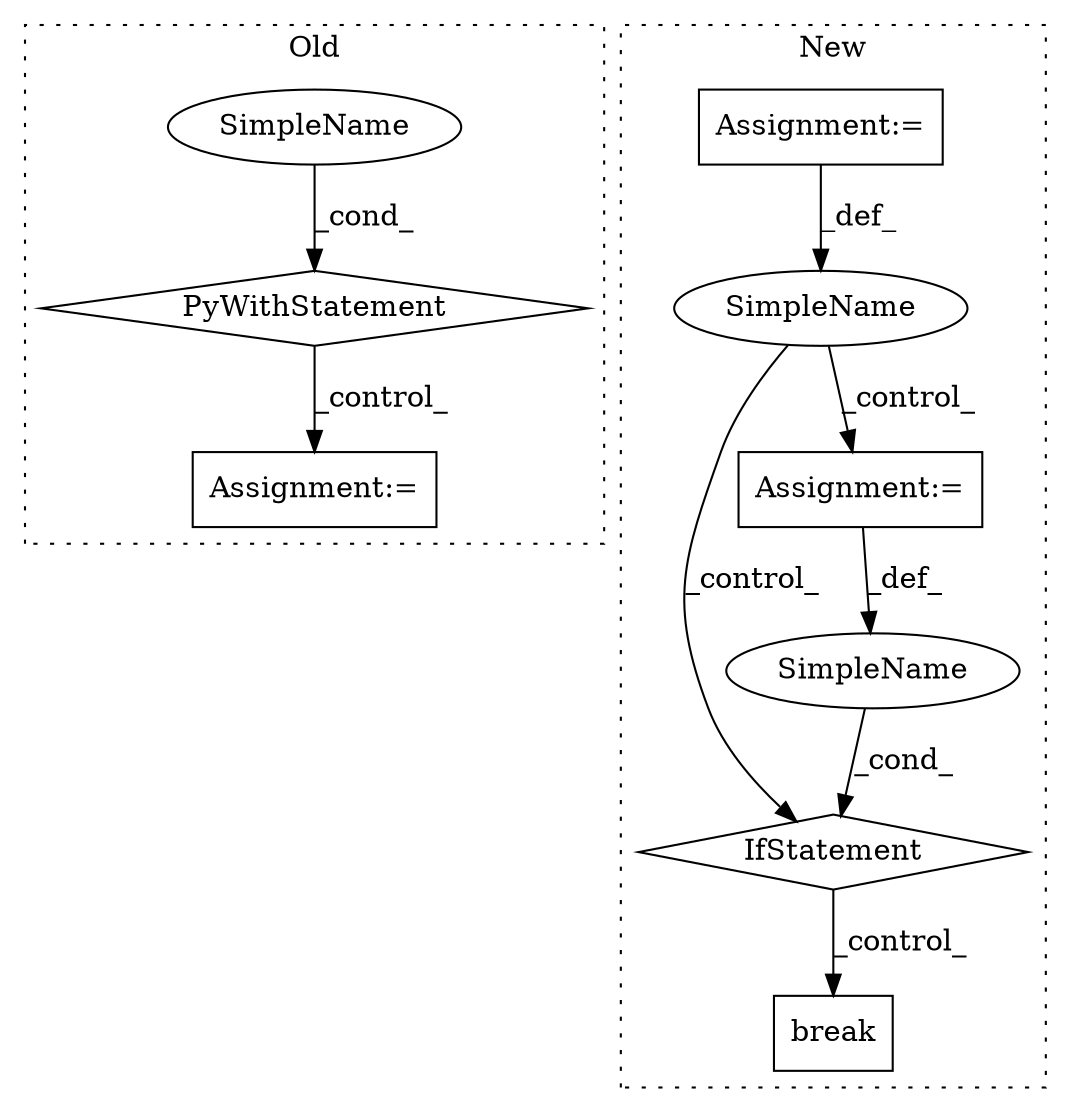 digraph G {
subgraph cluster0 {
1 [label="PyWithStatement" a="104" s="2463,2493" l="10,2" shape="diamond"];
3 [label="Assignment:=" a="7" s="2828" l="2" shape="box"];
4 [label="SimpleName" a="42" s="" l="" shape="ellipse"];
label = "Old";
style="dotted";
}
subgraph cluster1 {
2 [label="break" a="10" s="2689" l="6" shape="box"];
5 [label="IfStatement" a="25" s="2667,2677" l="4,2" shape="diamond"];
6 [label="SimpleName" a="42" s="" l="" shape="ellipse"];
7 [label="Assignment:=" a="7" s="2656" l="2" shape="box"];
8 [label="SimpleName" a="42" s="2500" l="11" shape="ellipse"];
9 [label="Assignment:=" a="7" s="2425,2546" l="71,2" shape="box"];
label = "New";
style="dotted";
}
1 -> 3 [label="_control_"];
4 -> 1 [label="_cond_"];
5 -> 2 [label="_control_"];
6 -> 5 [label="_cond_"];
7 -> 6 [label="_def_"];
8 -> 5 [label="_control_"];
8 -> 7 [label="_control_"];
9 -> 8 [label="_def_"];
}